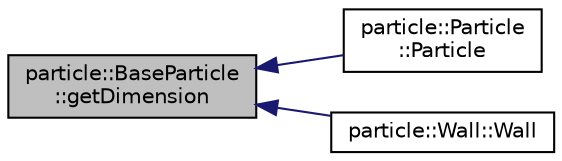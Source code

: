 digraph "particle::BaseParticle::getDimension"
{
  edge [fontname="Helvetica",fontsize="10",labelfontname="Helvetica",labelfontsize="10"];
  node [fontname="Helvetica",fontsize="10",shape=record];
  rankdir="LR";
  Node59 [label="particle::BaseParticle\l::getDimension",height=0.2,width=0.4,color="black", fillcolor="grey75", style="filled", fontcolor="black"];
  Node59 -> Node60 [dir="back",color="midnightblue",fontsize="10",style="solid",fontname="Helvetica"];
  Node60 [label="particle::Particle\l::Particle",height=0.2,width=0.4,color="black", fillcolor="white", style="filled",URL="$classparticle_1_1Particle.html#a420f9e3bb2b356a937b2447064494ca1",tooltip="Constructor. "];
  Node59 -> Node61 [dir="back",color="midnightblue",fontsize="10",style="solid",fontname="Helvetica"];
  Node61 [label="particle::Wall::Wall",height=0.2,width=0.4,color="black", fillcolor="white", style="filled",URL="$classparticle_1_1Wall.html#a1d0908cfc608631b976a77554aa21d45",tooltip="Constructor. "];
}
